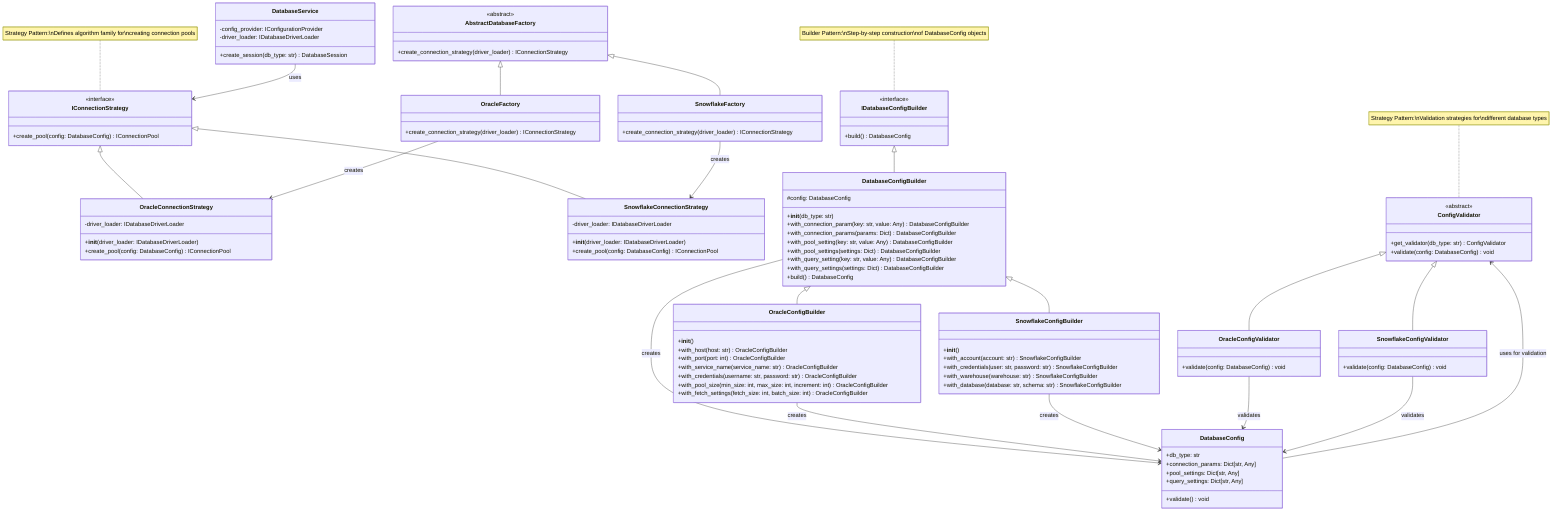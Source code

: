 classDiagram
    %% Strategy Pattern - Connection Strategy
    class IConnectionStrategy {
        <<interface>>
        +create_pool(config: DatabaseConfig) IConnectionPool
    }
    
    class OracleConnectionStrategy {
        -driver_loader: IDatabaseDriverLoader
        +__init__(driver_loader: IDatabaseDriverLoader)
        +create_pool(config: DatabaseConfig) IConnectionPool
    }
    
    class SnowflakeConnectionStrategy {
        -driver_loader: IDatabaseDriverLoader
        +__init__(driver_loader: IDatabaseDriverLoader)
        +create_pool(config: DatabaseConfig) IConnectionPool
    }
    
    IConnectionStrategy <|-- OracleConnectionStrategy
    IConnectionStrategy <|-- SnowflakeConnectionStrategy
    
    %% Strategy Pattern - Config Validation
    class ConfigValidator {
        <<abstract>>
        +get_validator(db_type: str) ConfigValidator
        +validate(config: DatabaseConfig) void
    }
    
    class OracleConfigValidator {
        +validate(config: DatabaseConfig) void
    }
    
    class SnowflakeConfigValidator {
        +validate(config: DatabaseConfig) void
    }
    
    ConfigValidator <|-- OracleConfigValidator
    ConfigValidator <|-- SnowflakeConfigValidator
    
    %% Builder Pattern - Configuration Builders
    class IDatabaseConfigBuilder {
        <<interface>>
        +build() DatabaseConfig
    }
    
    class DatabaseConfigBuilder {
        #config: DatabaseConfig
        +__init__(db_type: str)
        +with_connection_param(key: str, value: Any) DatabaseConfigBuilder
        +with_connection_params(params: Dict) DatabaseConfigBuilder
        +with_pool_setting(key: str, value: Any) DatabaseConfigBuilder
        +with_pool_settings(settings: Dict) DatabaseConfigBuilder
        +with_query_setting(key: str, value: Any) DatabaseConfigBuilder
        +with_query_settings(settings: Dict) DatabaseConfigBuilder
        +build() DatabaseConfig
    }
    
    class OracleConfigBuilder {
        +__init__()
        +with_host(host: str) OracleConfigBuilder
        +with_port(port: int) OracleConfigBuilder
        +with_service_name(service_name: str) OracleConfigBuilder
        +with_credentials(username: str, password: str) OracleConfigBuilder
        +with_pool_size(min_size: int, max_size: int, increment: int) OracleConfigBuilder
        +with_fetch_settings(fetch_size: int, batch_size: int) OracleConfigBuilder
    }
    
    class SnowflakeConfigBuilder {
        +__init__()
        +with_account(account: str) SnowflakeConfigBuilder
        +with_credentials(user: str, password: str) SnowflakeConfigBuilder
        +with_warehouse(warehouse: str) SnowflakeConfigBuilder
        +with_database(database: str, schema: str) SnowflakeConfigBuilder
    }
    
    IDatabaseConfigBuilder <|-- DatabaseConfigBuilder
    DatabaseConfigBuilder <|-- OracleConfigBuilder
    DatabaseConfigBuilder <|-- SnowflakeConfigBuilder
    
    %% Product class for Builder Pattern
    class DatabaseConfig {
        +db_type: str
        +connection_params: Dict[str, Any]
        +pool_settings: Dict[str, Any]
        +query_settings: Dict[str, Any]
        +validate() void
    }
    
    DatabaseConfigBuilder --> DatabaseConfig : creates
    OracleConfigBuilder --> DatabaseConfig : creates
    SnowflakeConfigBuilder --> DatabaseConfig : creates
    
    %% Strategy Pattern Context Classes
    class DatabaseService {
        -config_provider: IConfigurationProvider
        -driver_loader: IDatabaseDriverLoader
        +create_session(db_type: str) DatabaseSession
    }
    
    DatabaseService --> IConnectionStrategy : uses
    
    %% Relationships with Config Validation
    DatabaseConfig --> ConfigValidator : uses for validation
    OracleConfigValidator --> DatabaseConfig : validates
    SnowflakeConfigValidator --> DatabaseConfig : validates
    
    %% Additional Strategy Pattern - Factory Pattern (Brief)
    class AbstractDatabaseFactory {
        <<abstract>>
        +create_connection_strategy(driver_loader) IConnectionStrategy
    }
    
    class OracleFactory {
        +create_connection_strategy(driver_loader) IConnectionStrategy
    }
    
    class SnowflakeFactory {
        +create_connection_strategy(driver_loader) IConnectionStrategy
    }
    
    AbstractDatabaseFactory <|-- OracleFactory
    AbstractDatabaseFactory <|-- SnowflakeFactory
    
    OracleFactory --> OracleConnectionStrategy : creates
    SnowflakeFactory --> SnowflakeConnectionStrategy : creates
    
    %% Notes and Styling
    note for IConnectionStrategy "Strategy Pattern:\nDefines algorithm family for\ncreating connection pools"
    note for IDatabaseConfigBuilder "Builder Pattern:\nStep-by-step construction\nof DatabaseConfig objects"
    note for ConfigValidator "Strategy Pattern:\nValidation strategies for\ndifferent database types"